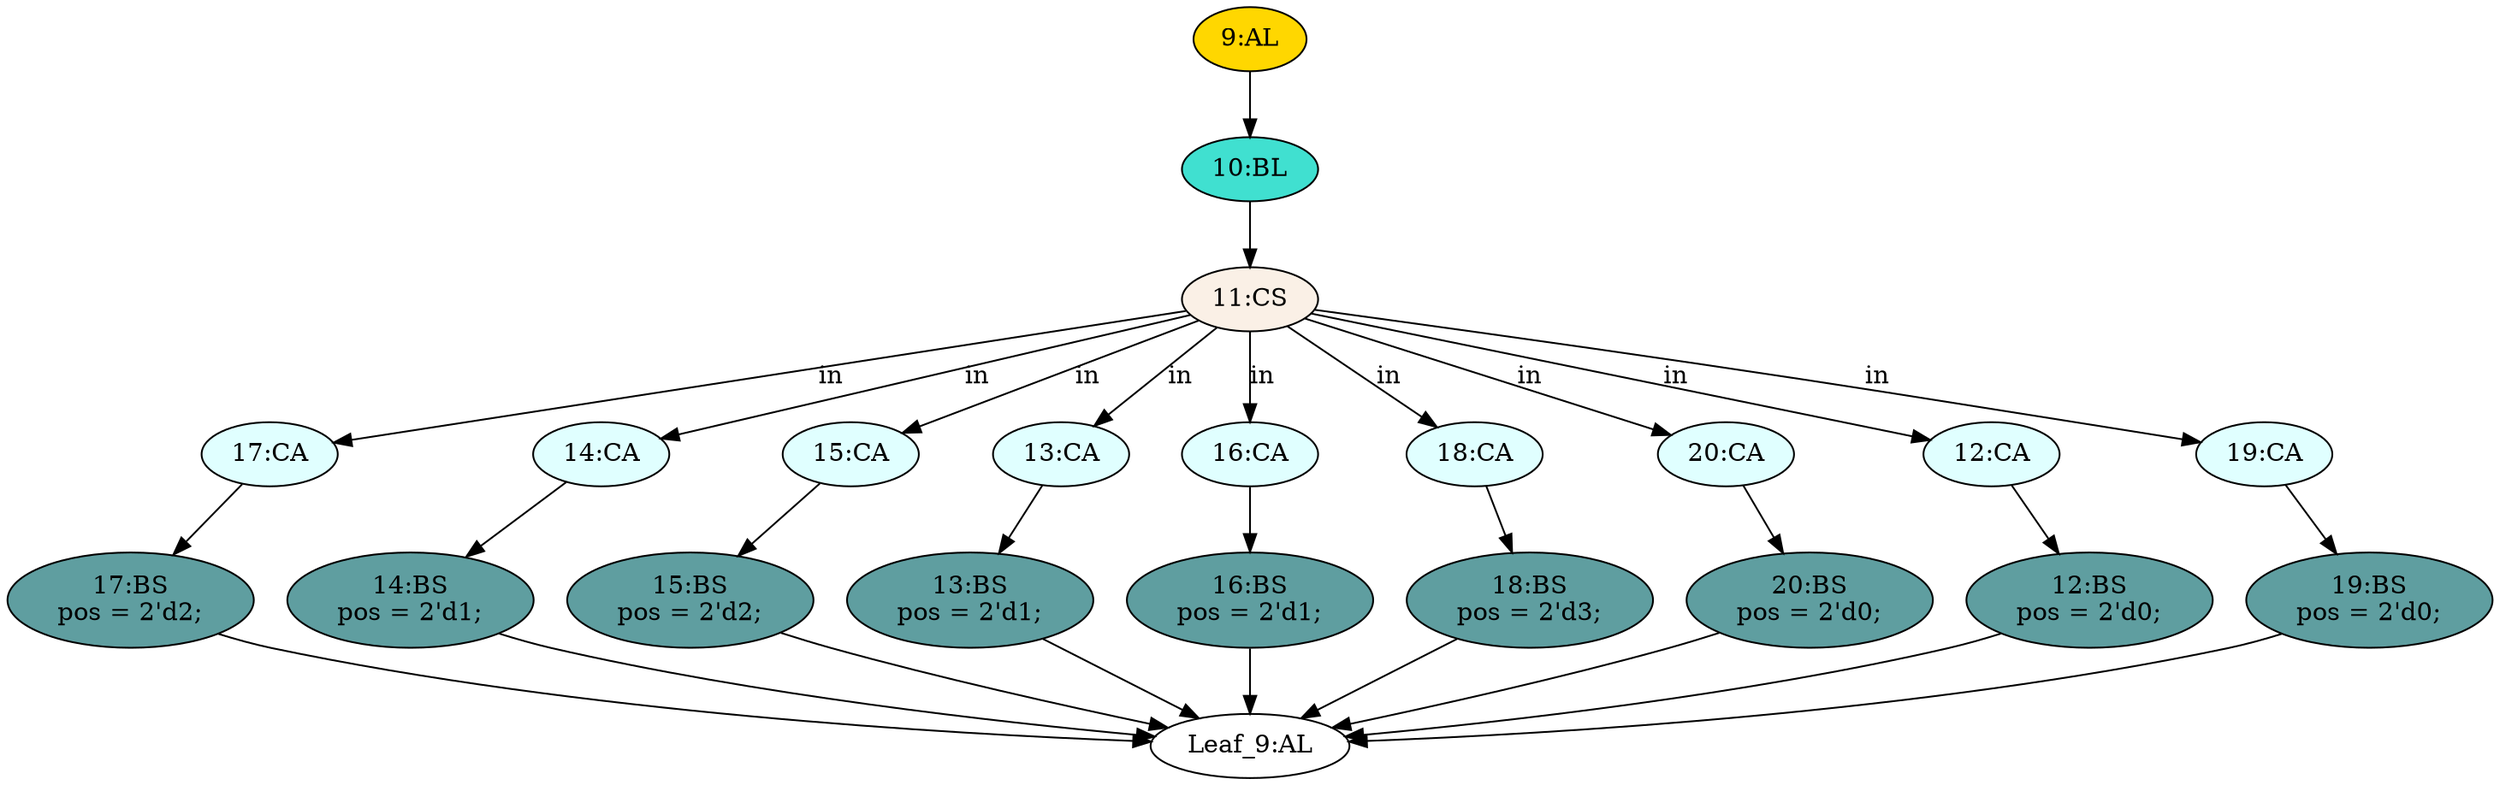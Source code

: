 strict digraph "" {
	node [label="\N"];
	"17:CA"	[ast="<pyverilog.vparser.ast.Case object at 0x7f14c1b00050>",
		fillcolor=lightcyan,
		label="17:CA",
		statements="[]",
		style=filled,
		typ=Case];
	"17:BS"	[ast="<pyverilog.vparser.ast.BlockingSubstitution object at 0x7f14c1b00190>",
		fillcolor=cadetblue,
		label="17:BS
pos = 2'd2;",
		statements="[<pyverilog.vparser.ast.BlockingSubstitution object at 0x7f14c1b00190>]",
		style=filled,
		typ=BlockingSubstitution];
	"17:CA" -> "17:BS"	[cond="[]",
		lineno=None];
	"Leaf_9:AL"	[def_var="['pos']",
		label="Leaf_9:AL"];
	"12:BS"	[ast="<pyverilog.vparser.ast.BlockingSubstitution object at 0x7f14c1b00310>",
		fillcolor=cadetblue,
		label="12:BS
pos = 2'd0;",
		statements="[<pyverilog.vparser.ast.BlockingSubstitution object at 0x7f14c1b00310>]",
		style=filled,
		typ=BlockingSubstitution];
	"12:BS" -> "Leaf_9:AL"	[cond="[]",
		lineno=None];
	"14:CA"	[ast="<pyverilog.vparser.ast.Case object at 0x7f14c1b00490>",
		fillcolor=lightcyan,
		label="14:CA",
		statements="[]",
		style=filled,
		typ=Case];
	"14:BS"	[ast="<pyverilog.vparser.ast.BlockingSubstitution object at 0x7f14c1b00510>",
		fillcolor=cadetblue,
		label="14:BS
pos = 2'd1;",
		statements="[<pyverilog.vparser.ast.BlockingSubstitution object at 0x7f14c1b00510>]",
		style=filled,
		typ=BlockingSubstitution];
	"14:CA" -> "14:BS"	[cond="[]",
		lineno=None];
	"18:BS"	[ast="<pyverilog.vparser.ast.BlockingSubstitution object at 0x7f14c1b00650>",
		fillcolor=cadetblue,
		label="18:BS
pos = 2'd3;",
		statements="[<pyverilog.vparser.ast.BlockingSubstitution object at 0x7f14c1b00650>]",
		style=filled,
		typ=BlockingSubstitution];
	"18:BS" -> "Leaf_9:AL"	[cond="[]",
		lineno=None];
	"15:CA"	[ast="<pyverilog.vparser.ast.Case object at 0x7f14c1b00790>",
		fillcolor=lightcyan,
		label="15:CA",
		statements="[]",
		style=filled,
		typ=Case];
	"15:BS"	[ast="<pyverilog.vparser.ast.BlockingSubstitution object at 0x7f14c1b00810>",
		fillcolor=cadetblue,
		label="15:BS
pos = 2'd2;",
		statements="[<pyverilog.vparser.ast.BlockingSubstitution object at 0x7f14c1b00810>]",
		style=filled,
		typ=BlockingSubstitution];
	"15:CA" -> "15:BS"	[cond="[]",
		lineno=None];
	"20:BS"	[ast="<pyverilog.vparser.ast.BlockingSubstitution object at 0x7f14c1b00990>",
		fillcolor=cadetblue,
		label="20:BS
pos = 2'd0;",
		statements="[<pyverilog.vparser.ast.BlockingSubstitution object at 0x7f14c1b00990>]",
		style=filled,
		typ=BlockingSubstitution];
	"20:BS" -> "Leaf_9:AL"	[cond="[]",
		lineno=None];
	"9:AL"	[ast="<pyverilog.vparser.ast.Always object at 0x7f14c1b00ad0>",
		clk_sens=False,
		fillcolor=gold,
		label="9:AL",
		sens="[]",
		statements="[]",
		style=filled,
		typ=Always,
		use_var="['in']"];
	"10:BL"	[ast="<pyverilog.vparser.ast.Block object at 0x7f14c1b00bd0>",
		fillcolor=turquoise,
		label="10:BL",
		statements="[]",
		style=filled,
		typ=Block];
	"9:AL" -> "10:BL"	[cond="[]",
		lineno=None];
	"13:CA"	[ast="<pyverilog.vparser.ast.Case object at 0x7f14c1b00d90>",
		fillcolor=lightcyan,
		label="13:CA",
		statements="[]",
		style=filled,
		typ=Case];
	"13:BS"	[ast="<pyverilog.vparser.ast.BlockingSubstitution object at 0x7f14c1b00e10>",
		fillcolor=cadetblue,
		label="13:BS
pos = 2'd1;",
		statements="[<pyverilog.vparser.ast.BlockingSubstitution object at 0x7f14c1b00e10>]",
		style=filled,
		typ=BlockingSubstitution];
	"13:CA" -> "13:BS"	[cond="[]",
		lineno=None];
	"16:CA"	[ast="<pyverilog.vparser.ast.Case object at 0x7f14c1b00f90>",
		fillcolor=lightcyan,
		label="16:CA",
		statements="[]",
		style=filled,
		typ=Case];
	"16:BS"	[ast="<pyverilog.vparser.ast.BlockingSubstitution object at 0x7f14c1b06050>",
		fillcolor=cadetblue,
		label="16:BS
pos = 2'd1;",
		statements="[<pyverilog.vparser.ast.BlockingSubstitution object at 0x7f14c1b06050>]",
		style=filled,
		typ=BlockingSubstitution];
	"16:CA" -> "16:BS"	[cond="[]",
		lineno=None];
	"19:BS"	[ast="<pyverilog.vparser.ast.BlockingSubstitution object at 0x7f14c1b157d0>",
		fillcolor=cadetblue,
		label="19:BS
pos = 2'd0;",
		statements="[<pyverilog.vparser.ast.BlockingSubstitution object at 0x7f14c1b157d0>]",
		style=filled,
		typ=BlockingSubstitution];
	"19:BS" -> "Leaf_9:AL"	[cond="[]",
		lineno=None];
	"18:CA"	[ast="<pyverilog.vparser.ast.Case object at 0x7f14c1b061d0>",
		fillcolor=lightcyan,
		label="18:CA",
		statements="[]",
		style=filled,
		typ=Case];
	"18:CA" -> "18:BS"	[cond="[]",
		lineno=None];
	"11:CS"	[ast="<pyverilog.vparser.ast.CaseStatement object at 0x7f14c1b00c10>",
		fillcolor=linen,
		label="11:CS",
		statements="[]",
		style=filled,
		typ=CaseStatement];
	"11:CS" -> "17:CA"	[cond="['in']",
		label=in,
		lineno=11];
	"11:CS" -> "14:CA"	[cond="['in']",
		label=in,
		lineno=11];
	"11:CS" -> "15:CA"	[cond="['in']",
		label=in,
		lineno=11];
	"11:CS" -> "13:CA"	[cond="['in']",
		label=in,
		lineno=11];
	"11:CS" -> "16:CA"	[cond="['in']",
		label=in,
		lineno=11];
	"11:CS" -> "18:CA"	[cond="['in']",
		label=in,
		lineno=11];
	"20:CA"	[ast="<pyverilog.vparser.ast.Case object at 0x7f14c1b06410>",
		fillcolor=lightcyan,
		label="20:CA",
		statements="[]",
		style=filled,
		typ=Case];
	"11:CS" -> "20:CA"	[cond="['in']",
		label=in,
		lineno=11];
	"12:CA"	[ast="<pyverilog.vparser.ast.Case object at 0x7f14c1b00cd0>",
		fillcolor=lightcyan,
		label="12:CA",
		statements="[]",
		style=filled,
		typ=Case];
	"11:CS" -> "12:CA"	[cond="['in']",
		label=in,
		lineno=11];
	"19:CA"	[ast="<pyverilog.vparser.ast.Case object at 0x7f14c1b06290>",
		fillcolor=lightcyan,
		label="19:CA",
		statements="[]",
		style=filled,
		typ=Case];
	"11:CS" -> "19:CA"	[cond="['in']",
		label=in,
		lineno=11];
	"20:CA" -> "20:BS"	[cond="[]",
		lineno=None];
	"17:BS" -> "Leaf_9:AL"	[cond="[]",
		lineno=None];
	"15:BS" -> "Leaf_9:AL"	[cond="[]",
		lineno=None];
	"14:BS" -> "Leaf_9:AL"	[cond="[]",
		lineno=None];
	"12:CA" -> "12:BS"	[cond="[]",
		lineno=None];
	"16:BS" -> "Leaf_9:AL"	[cond="[]",
		lineno=None];
	"19:CA" -> "19:BS"	[cond="[]",
		lineno=None];
	"13:BS" -> "Leaf_9:AL"	[cond="[]",
		lineno=None];
	"10:BL" -> "11:CS"	[cond="[]",
		lineno=None];
}
